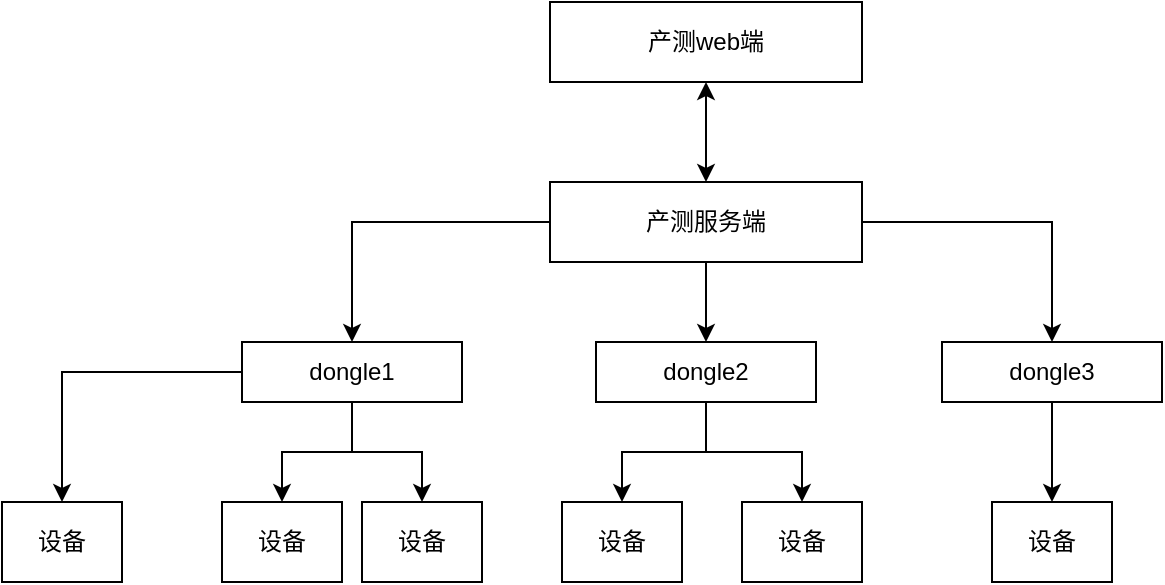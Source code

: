 <mxfile version="14.4.2" type="github">
  <diagram id="prtHgNgQTEPvFCAcTncT" name="Page-1">
    <mxGraphModel dx="1426" dy="695" grid="1" gridSize="10" guides="1" tooltips="1" connect="1" arrows="1" fold="1" page="1" pageScale="1" pageWidth="827" pageHeight="1169" math="0" shadow="0">
      <root>
        <mxCell id="0" />
        <mxCell id="1" parent="0" />
        <mxCell id="RLGwn9-GYlQNmIjpG8vO-2" value="&lt;font style=&quot;vertical-align: inherit&quot;&gt;&lt;font style=&quot;vertical-align: inherit&quot;&gt;产测web端&lt;/font&gt;&lt;/font&gt;" style="rounded=0;whiteSpace=wrap;html=1;" vertex="1" parent="1">
          <mxGeometry x="354" y="80" width="156" height="40" as="geometry" />
        </mxCell>
        <mxCell id="RLGwn9-GYlQNmIjpG8vO-18" style="edgeStyle=orthogonalEdgeStyle;rounded=0;orthogonalLoop=1;jettySize=auto;html=1;entryX=0.5;entryY=0;entryDx=0;entryDy=0;" edge="1" parent="1" source="RLGwn9-GYlQNmIjpG8vO-3" target="RLGwn9-GYlQNmIjpG8vO-4">
          <mxGeometry relative="1" as="geometry" />
        </mxCell>
        <mxCell id="RLGwn9-GYlQNmIjpG8vO-19" style="edgeStyle=orthogonalEdgeStyle;rounded=0;orthogonalLoop=1;jettySize=auto;html=1;entryX=0.5;entryY=0;entryDx=0;entryDy=0;" edge="1" parent="1" source="RLGwn9-GYlQNmIjpG8vO-3" target="RLGwn9-GYlQNmIjpG8vO-5">
          <mxGeometry relative="1" as="geometry" />
        </mxCell>
        <mxCell id="RLGwn9-GYlQNmIjpG8vO-20" style="edgeStyle=orthogonalEdgeStyle;rounded=0;orthogonalLoop=1;jettySize=auto;html=1;entryX=0.5;entryY=0;entryDx=0;entryDy=0;" edge="1" parent="1" source="RLGwn9-GYlQNmIjpG8vO-3" target="RLGwn9-GYlQNmIjpG8vO-6">
          <mxGeometry relative="1" as="geometry" />
        </mxCell>
        <mxCell id="RLGwn9-GYlQNmIjpG8vO-3" value="&lt;font style=&quot;vertical-align: inherit&quot;&gt;&lt;font style=&quot;vertical-align: inherit&quot;&gt;&lt;font style=&quot;vertical-align: inherit&quot;&gt;&lt;font style=&quot;vertical-align: inherit&quot;&gt;产测服务端&lt;/font&gt;&lt;/font&gt;&lt;/font&gt;&lt;/font&gt;" style="rounded=0;whiteSpace=wrap;html=1;" vertex="1" parent="1">
          <mxGeometry x="354" y="170" width="156" height="40" as="geometry" />
        </mxCell>
        <mxCell id="RLGwn9-GYlQNmIjpG8vO-21" style="edgeStyle=orthogonalEdgeStyle;rounded=0;orthogonalLoop=1;jettySize=auto;html=1;entryX=0.5;entryY=0;entryDx=0;entryDy=0;" edge="1" parent="1" source="RLGwn9-GYlQNmIjpG8vO-4" target="RLGwn9-GYlQNmIjpG8vO-9">
          <mxGeometry relative="1" as="geometry" />
        </mxCell>
        <mxCell id="RLGwn9-GYlQNmIjpG8vO-22" style="edgeStyle=orthogonalEdgeStyle;rounded=0;orthogonalLoop=1;jettySize=auto;html=1;entryX=0.5;entryY=0;entryDx=0;entryDy=0;" edge="1" parent="1" source="RLGwn9-GYlQNmIjpG8vO-4" target="RLGwn9-GYlQNmIjpG8vO-10">
          <mxGeometry relative="1" as="geometry" />
        </mxCell>
        <mxCell id="RLGwn9-GYlQNmIjpG8vO-23" style="edgeStyle=orthogonalEdgeStyle;rounded=0;orthogonalLoop=1;jettySize=auto;html=1;" edge="1" parent="1" source="RLGwn9-GYlQNmIjpG8vO-4" target="RLGwn9-GYlQNmIjpG8vO-11">
          <mxGeometry relative="1" as="geometry" />
        </mxCell>
        <mxCell id="RLGwn9-GYlQNmIjpG8vO-4" value="&lt;font style=&quot;vertical-align: inherit&quot;&gt;&lt;font style=&quot;vertical-align: inherit&quot;&gt;dongle1&lt;/font&gt;&lt;/font&gt;" style="rounded=0;whiteSpace=wrap;html=1;" vertex="1" parent="1">
          <mxGeometry x="200" y="250" width="110" height="30" as="geometry" />
        </mxCell>
        <mxCell id="RLGwn9-GYlQNmIjpG8vO-24" style="edgeStyle=orthogonalEdgeStyle;rounded=0;orthogonalLoop=1;jettySize=auto;html=1;entryX=0.5;entryY=0;entryDx=0;entryDy=0;" edge="1" parent="1" source="RLGwn9-GYlQNmIjpG8vO-5" target="RLGwn9-GYlQNmIjpG8vO-12">
          <mxGeometry relative="1" as="geometry" />
        </mxCell>
        <mxCell id="RLGwn9-GYlQNmIjpG8vO-25" style="edgeStyle=orthogonalEdgeStyle;rounded=0;orthogonalLoop=1;jettySize=auto;html=1;entryX=0.5;entryY=0;entryDx=0;entryDy=0;" edge="1" parent="1" source="RLGwn9-GYlQNmIjpG8vO-5" target="RLGwn9-GYlQNmIjpG8vO-13">
          <mxGeometry relative="1" as="geometry" />
        </mxCell>
        <mxCell id="RLGwn9-GYlQNmIjpG8vO-5" value="&lt;font style=&quot;vertical-align: inherit&quot;&gt;&lt;font style=&quot;vertical-align: inherit&quot;&gt;dongle2&lt;/font&gt;&lt;/font&gt;" style="rounded=0;whiteSpace=wrap;html=1;" vertex="1" parent="1">
          <mxGeometry x="377" y="250" width="110" height="30" as="geometry" />
        </mxCell>
        <mxCell id="RLGwn9-GYlQNmIjpG8vO-29" style="edgeStyle=orthogonalEdgeStyle;rounded=0;orthogonalLoop=1;jettySize=auto;html=1;entryX=0.5;entryY=0;entryDx=0;entryDy=0;" edge="1" parent="1" source="RLGwn9-GYlQNmIjpG8vO-6" target="RLGwn9-GYlQNmIjpG8vO-14">
          <mxGeometry relative="1" as="geometry" />
        </mxCell>
        <mxCell id="RLGwn9-GYlQNmIjpG8vO-6" value="&lt;font style=&quot;vertical-align: inherit&quot;&gt;&lt;font style=&quot;vertical-align: inherit&quot;&gt;dongle3&lt;/font&gt;&lt;/font&gt;" style="rounded=0;whiteSpace=wrap;html=1;" vertex="1" parent="1">
          <mxGeometry x="550" y="250" width="110" height="30" as="geometry" />
        </mxCell>
        <mxCell id="RLGwn9-GYlQNmIjpG8vO-9" value="&lt;font style=&quot;vertical-align: inherit&quot;&gt;&lt;font style=&quot;vertical-align: inherit&quot;&gt;设备&lt;/font&gt;&lt;/font&gt;" style="rounded=0;whiteSpace=wrap;html=1;" vertex="1" parent="1">
          <mxGeometry x="80" y="330" width="60" height="40" as="geometry" />
        </mxCell>
        <mxCell id="RLGwn9-GYlQNmIjpG8vO-10" value="&lt;font style=&quot;vertical-align: inherit&quot;&gt;&lt;font style=&quot;vertical-align: inherit&quot;&gt;设备&lt;/font&gt;&lt;/font&gt;" style="rounded=0;whiteSpace=wrap;html=1;" vertex="1" parent="1">
          <mxGeometry x="190" y="330" width="60" height="40" as="geometry" />
        </mxCell>
        <mxCell id="RLGwn9-GYlQNmIjpG8vO-11" value="&lt;font style=&quot;vertical-align: inherit&quot;&gt;&lt;font style=&quot;vertical-align: inherit&quot;&gt;设备&lt;/font&gt;&lt;/font&gt;" style="rounded=0;whiteSpace=wrap;html=1;" vertex="1" parent="1">
          <mxGeometry x="260" y="330" width="60" height="40" as="geometry" />
        </mxCell>
        <mxCell id="RLGwn9-GYlQNmIjpG8vO-12" value="&lt;font style=&quot;vertical-align: inherit&quot;&gt;&lt;font style=&quot;vertical-align: inherit&quot;&gt;设备&lt;/font&gt;&lt;/font&gt;" style="rounded=0;whiteSpace=wrap;html=1;" vertex="1" parent="1">
          <mxGeometry x="360" y="330" width="60" height="40" as="geometry" />
        </mxCell>
        <mxCell id="RLGwn9-GYlQNmIjpG8vO-13" value="&lt;font style=&quot;vertical-align: inherit&quot;&gt;&lt;font style=&quot;vertical-align: inherit&quot;&gt;设备&lt;/font&gt;&lt;/font&gt;" style="rounded=0;whiteSpace=wrap;html=1;" vertex="1" parent="1">
          <mxGeometry x="450" y="330" width="60" height="40" as="geometry" />
        </mxCell>
        <mxCell id="RLGwn9-GYlQNmIjpG8vO-14" value="&lt;font style=&quot;vertical-align: inherit&quot;&gt;&lt;font style=&quot;vertical-align: inherit&quot;&gt;设备&lt;/font&gt;&lt;/font&gt;" style="rounded=0;whiteSpace=wrap;html=1;" vertex="1" parent="1">
          <mxGeometry x="575" y="330" width="60" height="40" as="geometry" />
        </mxCell>
        <mxCell id="RLGwn9-GYlQNmIjpG8vO-17" value="" style="endArrow=classic;startArrow=classic;html=1;entryX=0.5;entryY=1;entryDx=0;entryDy=0;exitX=0.5;exitY=0;exitDx=0;exitDy=0;" edge="1" parent="1" source="RLGwn9-GYlQNmIjpG8vO-3" target="RLGwn9-GYlQNmIjpG8vO-2">
          <mxGeometry width="50" height="50" relative="1" as="geometry">
            <mxPoint x="410" y="170" as="sourcePoint" />
            <mxPoint x="460" y="120" as="targetPoint" />
          </mxGeometry>
        </mxCell>
      </root>
    </mxGraphModel>
  </diagram>
</mxfile>
